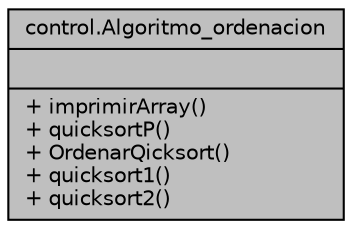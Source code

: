 digraph "control.Algoritmo_ordenacion"
{
 // LATEX_PDF_SIZE
  edge [fontname="Helvetica",fontsize="10",labelfontname="Helvetica",labelfontsize="10"];
  node [fontname="Helvetica",fontsize="10",shape=record];
  Node1 [label="{control.Algoritmo_ordenacion\n||+ imprimirArray()\l+ quicksortP()\l+ OrdenarQicksort()\l+ quicksort1()\l+ quicksort2()\l}",height=0.2,width=0.4,color="black", fillcolor="grey75", style="filled", fontcolor="black",tooltip=" "];
}
